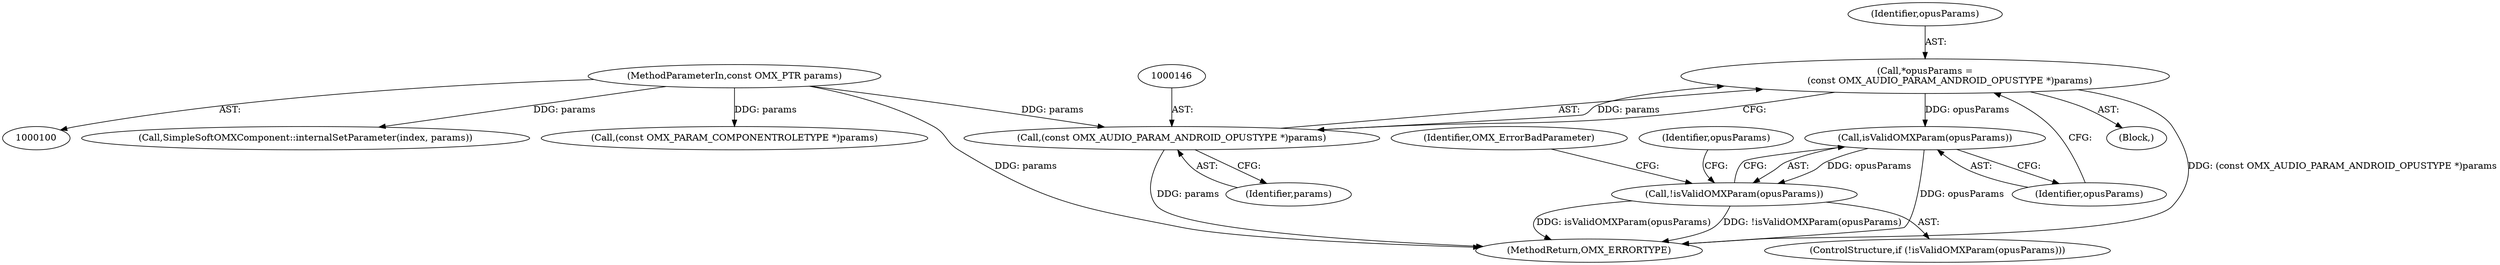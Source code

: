 digraph "0_Android_295c883fe3105b19bcd0f9e07d54c6b589fc5bff_31@pointer" {
"1000143" [label="(Call,*opusParams =\n                 (const OMX_AUDIO_PARAM_ANDROID_OPUSTYPE *)params)"];
"1000145" [label="(Call,(const OMX_AUDIO_PARAM_ANDROID_OPUSTYPE *)params)"];
"1000102" [label="(MethodParameterIn,const OMX_PTR params)"];
"1000150" [label="(Call,isValidOMXParam(opusParams))"];
"1000149" [label="(Call,!isValidOMXParam(opusParams))"];
"1000141" [label="(Block,)"];
"1000150" [label="(Call,isValidOMXParam(opusParams))"];
"1000168" [label="(Call,SimpleSoftOMXComponent::internalSetParameter(index, params))"];
"1000154" [label="(Identifier,OMX_ErrorBadParameter)"];
"1000114" [label="(Call,(const OMX_PARAM_COMPONENTROLETYPE *)params)"];
"1000143" [label="(Call,*opusParams =\n                 (const OMX_AUDIO_PARAM_ANDROID_OPUSTYPE *)params)"];
"1000145" [label="(Call,(const OMX_AUDIO_PARAM_ANDROID_OPUSTYPE *)params)"];
"1000158" [label="(Identifier,opusParams)"];
"1000171" [label="(MethodReturn,OMX_ERRORTYPE)"];
"1000147" [label="(Identifier,params)"];
"1000149" [label="(Call,!isValidOMXParam(opusParams))"];
"1000144" [label="(Identifier,opusParams)"];
"1000151" [label="(Identifier,opusParams)"];
"1000148" [label="(ControlStructure,if (!isValidOMXParam(opusParams)))"];
"1000102" [label="(MethodParameterIn,const OMX_PTR params)"];
"1000143" -> "1000141"  [label="AST: "];
"1000143" -> "1000145"  [label="CFG: "];
"1000144" -> "1000143"  [label="AST: "];
"1000145" -> "1000143"  [label="AST: "];
"1000151" -> "1000143"  [label="CFG: "];
"1000143" -> "1000171"  [label="DDG: (const OMX_AUDIO_PARAM_ANDROID_OPUSTYPE *)params"];
"1000145" -> "1000143"  [label="DDG: params"];
"1000143" -> "1000150"  [label="DDG: opusParams"];
"1000145" -> "1000147"  [label="CFG: "];
"1000146" -> "1000145"  [label="AST: "];
"1000147" -> "1000145"  [label="AST: "];
"1000145" -> "1000171"  [label="DDG: params"];
"1000102" -> "1000145"  [label="DDG: params"];
"1000102" -> "1000100"  [label="AST: "];
"1000102" -> "1000171"  [label="DDG: params"];
"1000102" -> "1000114"  [label="DDG: params"];
"1000102" -> "1000168"  [label="DDG: params"];
"1000150" -> "1000149"  [label="AST: "];
"1000150" -> "1000151"  [label="CFG: "];
"1000151" -> "1000150"  [label="AST: "];
"1000149" -> "1000150"  [label="CFG: "];
"1000150" -> "1000171"  [label="DDG: opusParams"];
"1000150" -> "1000149"  [label="DDG: opusParams"];
"1000149" -> "1000148"  [label="AST: "];
"1000154" -> "1000149"  [label="CFG: "];
"1000158" -> "1000149"  [label="CFG: "];
"1000149" -> "1000171"  [label="DDG: !isValidOMXParam(opusParams)"];
"1000149" -> "1000171"  [label="DDG: isValidOMXParam(opusParams)"];
}
